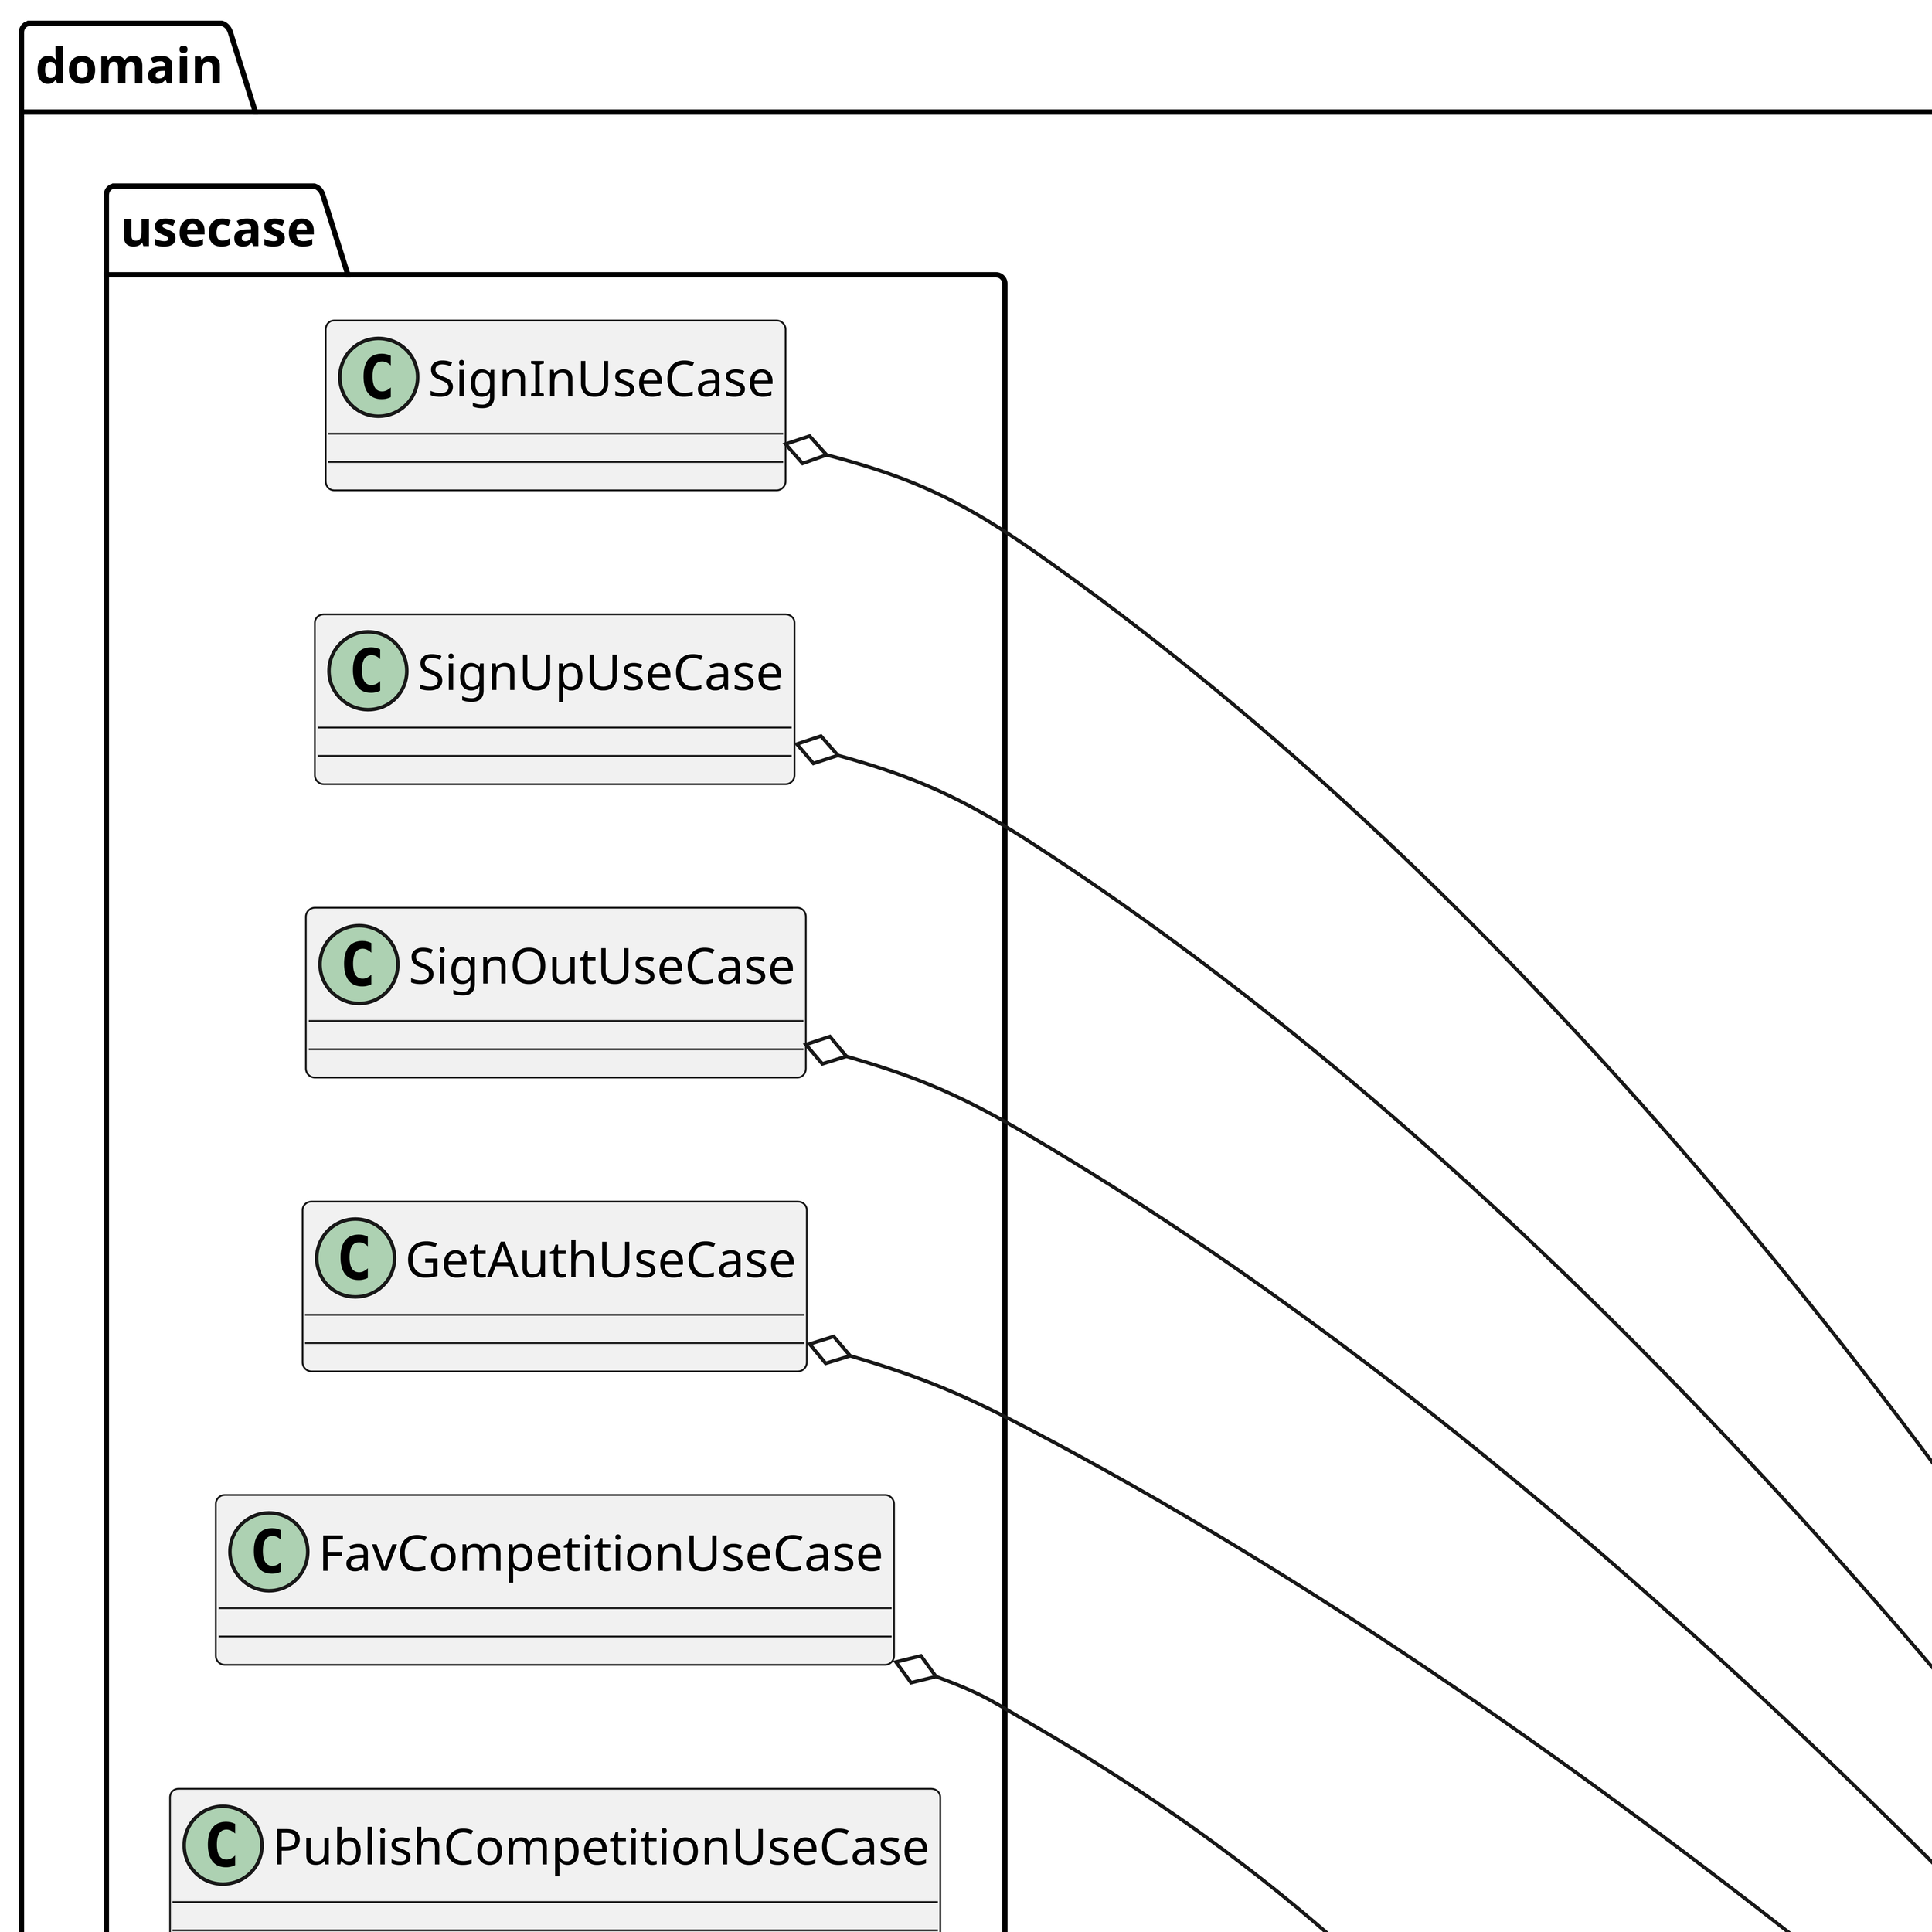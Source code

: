 @startuml
skinparam dpi 720
skinparam classAttributeIconSize 0
left to right direction
'skinparam nodesep 100
skinparam ranksep 400
package domain {
    package models {
        class Auth
        class Announcement
        class Competition
        class Invitation
        class Message
        class Notification
        class Testimony
        class User
    }
    package repository {
        interface AuthRepository
        interface AnnouncementRepository
        interface CompetitionRepository
        interface InvitationRepository
        interface MessageRepository
        interface NotificationRepository
        interface TestimonyRepository
        interface UserRepository

        AuthRepository .. Auth
        UserRepository .. User
        CompetitionRepository .. Competition
        AnnouncementRepository .. Announcement
        NotificationRepository .. Notification
        MessageRepository .. Message
        TestimonyRepository .. Testimony
    }
    package usecase {
'       Auth Use Case
        class SignInUseCase
        class SignUpUseCase
        class SignOutUseCase
        class GetAuthUseCase
        SignInUseCase o-- AuthRepository
        SignUpUseCase o-- AuthRepository
        SignOutUseCase o-- AuthRepository
        GetAuthUseCase o-- AuthRepository

'        Announcement Use Case
        class AddAnnouncementUseCase
        class GetAnnouncementsUseCase
        AddAnnouncementUseCase o-- AnnouncementRepository
        GetAnnouncementsUseCase o-- AnnouncementRepository
        GetAnnouncementsUseCase o-- UserRepository

'        Competition Use Case
        class PublishCompetitionUseCase
        class GetCompetitionUseCase
        class GetCompetitionsUseCase
        class GetFavCompetitionsUseCase
        class FavCompetitionUseCase
        PublishCompetitionUseCase o-- CompetitionRepository
        GetCompetitionUseCase o-- CompetitionRepository
        GetCompetitionsUseCase o-- CompetitionRepository
        GetFavCompetitionsUseCase o-- CompetitionRepository
        FavCompetitionUseCase o-- CompetitionRepository

'        Invitation
        class CreateInvitationUseCase
        class RespondInvitationUseCase
        class GetInvitationUseCase
        CreateInvitationUseCase o-- InvitationRepository
        RespondInvitationUseCase o-- InvitationRepository
        GetInvitationUseCase o-- InvitationRepository
        GetInvitationUseCase o-- UserRepository

'        Message
        class SendMessageUseCase
        class GetMessagesUseCase
        class GetLastMessagesUseCase
        SendMessageUseCase o-- MessageRepository
        GetMessagesUseCase o-- MessageRepository
        GetLastMessagesUseCase o-- MessageRepository
        GetLastMessagesUseCase o-- UserRepository

'        Notification
        class GetNotificationUseCase
        GetNotificationUseCase o-- NotificationRepository

'        Testimony
        class AddTestimonyUseCase
        class GetTestimoniesUseCase
        AddTestimonyUseCase o-- TestimonyRepository
        GetTestimoniesUseCase o-- TestimonyRepository

'        User
        class EditProfileUseCase
        class FriendUseCase
        class GetUserUseCase
        class GetUsersUseCase
        class GetFriendsUseCase
        class GetFavUsersUseCase
        EditProfileUseCase o-- UserRepository
        FriendUseCase o-- UserRepository
        GetUserUseCase o-- UserRepository
        GetUsersUseCase o-- UserRepository
        GetFriendsUseCase o-- UserRepository
        GetFavUsersUseCase o-- UserRepository
    }
}
@enduml
